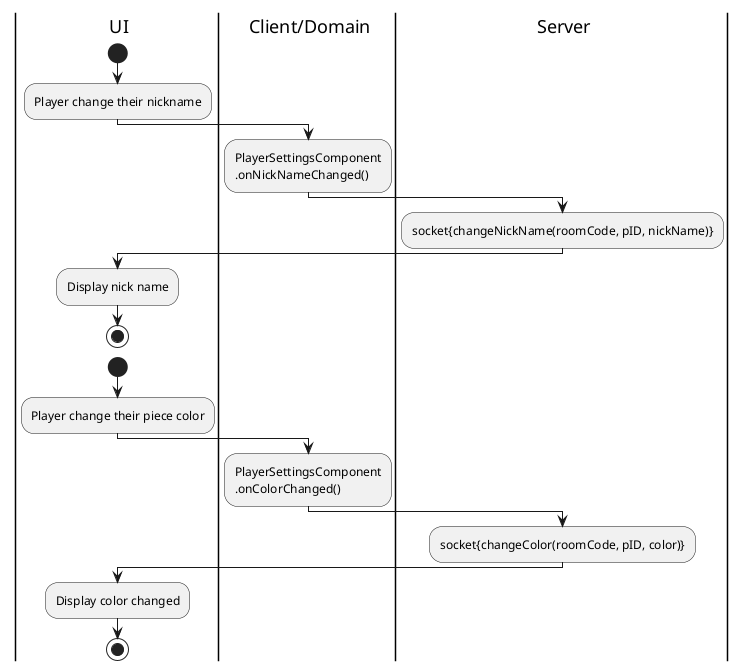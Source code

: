 @startuml ActivityDiagramPlayerSettings
skinparam linetype ortho

|ui| UI
|cd| Client/Domain
|sd| Server

|ui|
start

|ui|
:Player change their nickname;

|cd| 
:PlayerSettingsComponent
.onNickNameChanged();

|sd|
:socket{changeNickName(roomCode, pID, nickName)};
|ui|
:Display nick name;
stop

|ui|
start
:Player change their piece color;

|cd|
:PlayerSettingsComponent
.onColorChanged();

|sd|
:socket{changeColor(roomCode, pID, color)};

|ui|
:Display color changed;

|ui|
stop


@enduml